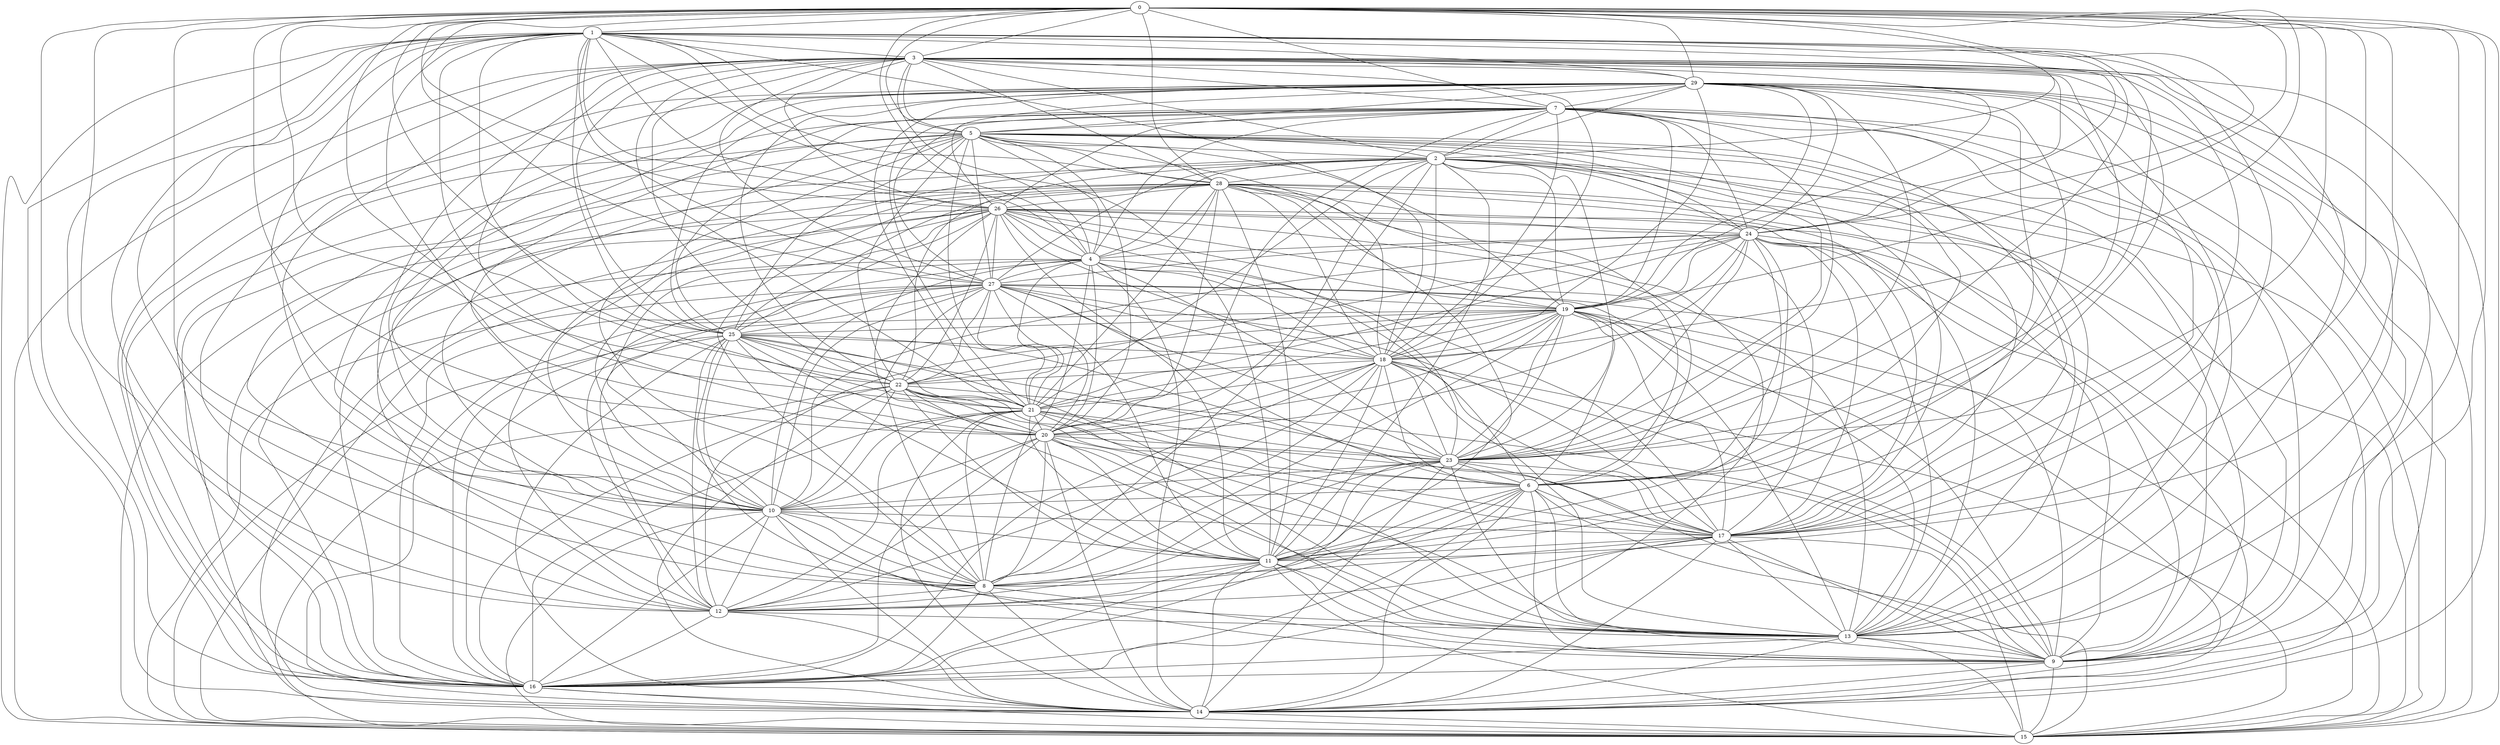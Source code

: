 graph {
	0 [label = 0]
	1 [label = 1]
	2 [label = 2]
	3 [label = 3]
	4 [label = 4]
	5 [label = 5]
	6 [label = 6]
	7 [label = 7]
	8 [label = 8]
	9 [label = 9]
	10 [label = 10]
	11 [label = 11]
	12 [label = 12]
	13 [label = 13]
	14 [label = 14]
	15 [label = 15]
	16 [label = 16]
	17 [label = 17]
	18 [label = 18]
	19 [label = 19]
	20 [label = 20]
	21 [label = 21]
	22 [label = 22]
	23 [label = 23]
	24 [label = 24]
	25 [label = 25]
	26 [label = 26]
	27 [label = 27]
	28 [label = 28]
	29 [label = 29]
	0--1;
	0--2;
	0--5;
	0--7;
	0--10;
	0--11;
	0--15;
	0--16;
	0--18;
	0--19;
	0--21;
	0--22;
	0--23;
	0--24;
	0--25;
	0--27;
	0--28;
	0--29;
	1--3;
	1--4;
	1--5;
	1--6;
	1--11;
	1--12;
	1--13;
	1--15;
	1--16;
	1--17;
	1--18;
	1--20;
	1--22;
	1--23;
	1--24;
	1--25;
	1--27;
	1--29;
	2--3;
	2--4;
	2--7;
	2--8;
	2--9;
	2--11;
	2--13;
	2--15;
	2--17;
	2--18;
	2--19;
	2--20;
	2--21;
	2--23;
	2--24;
	2--27;
	2--28;
	2--29;
	3--0;
	3--4;
	3--5;
	3--7;
	3--8;
	3--9;
	3--10;
	3--13;
	3--15;
	3--16;
	3--17;
	3--18;
	3--19;
	3--22;
	3--23;
	3--24;
	3--25;
	3--27;
	3--28;
	3--29;
	4--0;
	4--5;
	4--6;
	4--7;
	4--8;
	4--12;
	4--14;
	4--15;
	4--16;
	4--17;
	4--18;
	4--20;
	4--21;
	4--23;
	4--26;
	4--27;
	4--28;
	5--2;
	5--6;
	5--9;
	5--10;
	5--12;
	5--13;
	5--14;
	5--16;
	5--17;
	5--20;
	5--21;
	5--22;
	5--23;
	5--24;
	5--25;
	5--27;
	5--29;
	6--10;
	6--11;
	6--13;
	6--14;
	6--16;
	6--17;
	6--18;
	6--19;
	6--21;
	6--22;
	6--24;
	6--27;
	6--28;
	6--29;
	7--5;
	7--8;
	7--9;
	7--10;
	7--13;
	7--15;
	7--17;
	7--18;
	7--19;
	7--20;
	7--21;
	7--23;
	7--24;
	7--25;
	7--26;
	7--27;
	8--1;
	8--5;
	8--6;
	8--10;
	8--12;
	8--14;
	8--16;
	8--17;
	8--18;
	8--20;
	8--23;
	8--25;
	8--27;
	8--28;
	8--29;
	9--0;
	9--6;
	9--8;
	9--10;
	9--14;
	9--15;
	9--16;
	9--17;
	9--18;
	9--19;
	9--20;
	9--21;
	9--22;
	9--23;
	9--24;
	9--26;
	9--27;
	9--28;
	9--29;
	10--1;
	10--2;
	10--4;
	10--11;
	10--12;
	10--13;
	10--14;
	10--15;
	10--16;
	10--17;
	10--20;
	10--21;
	10--22;
	10--23;
	10--25;
	10--26;
	10--27;
	10--28;
	10--29;
	11--3;
	11--8;
	11--9;
	11--14;
	11--16;
	11--21;
	11--23;
	11--24;
	11--25;
	11--26;
	11--27;
	11--28;
	12--0;
	12--6;
	12--11;
	12--13;
	12--14;
	12--16;
	12--17;
	12--20;
	12--21;
	12--23;
	12--25;
	12--26;
	12--27;
	13--0;
	13--9;
	13--11;
	13--14;
	13--15;
	13--16;
	13--17;
	13--18;
	13--19;
	13--20;
	13--21;
	13--23;
	13--25;
	13--26;
	13--27;
	13--28;
	13--29;
	14--1;
	14--3;
	14--7;
	14--15;
	14--17;
	14--19;
	14--21;
	14--24;
	14--25;
	14--26;
	14--27;
	14--28;
	15--6;
	15--11;
	15--16;
	15--17;
	15--18;
	15--19;
	15--22;
	15--24;
	15--25;
	15--26;
	15--27;
	15--28;
	15--29;
	16--2;
	16--14;
	16--17;
	16--18;
	16--19;
	16--20;
	16--21;
	16--22;
	16--23;
	16--25;
	16--26;
	16--27;
	16--28;
	16--29;
	17--0;
	17--11;
	17--18;
	17--19;
	17--20;
	17--24;
	17--25;
	17--26;
	17--27;
	17--28;
	17--29;
	18--5;
	18--11;
	18--12;
	18--20;
	18--22;
	18--24;
	18--26;
	18--27;
	18--28;
	18--29;
	19--5;
	19--8;
	19--11;
	19--12;
	19--18;
	19--21;
	19--23;
	19--24;
	19--25;
	19--26;
	19--28;
	20--0;
	20--3;
	20--11;
	20--14;
	20--19;
	20--22;
	20--23;
	20--24;
	20--27;
	20--28;
	21--1;
	21--3;
	21--8;
	21--18;
	21--20;
	21--24;
	21--25;
	21--27;
	21--28;
	21--29;
	22--2;
	22--11;
	22--13;
	22--14;
	22--17;
	22--19;
	22--21;
	22--24;
	22--25;
	22--26;
	22--29;
	23--6;
	23--14;
	23--17;
	23--18;
	23--21;
	23--24;
	23--25;
	23--27;
	23--28;
	24--4;
	24--10;
	24--13;
	24--29;
	25--18;
	25--20;
	25--26;
	25--27;
	25--28;
	26--0;
	26--1;
	26--3;
	26--6;
	26--20;
	26--23;
	26--24;
	26--29;
	27--19;
	27--22;
	27--24;
	27--26;
	28--1;
	28--5;
	28--12;
	28--26;
	29--7;
	29--11;
	29--12;
	29--14;
	29--19;
	29--23;
	29--25;
}